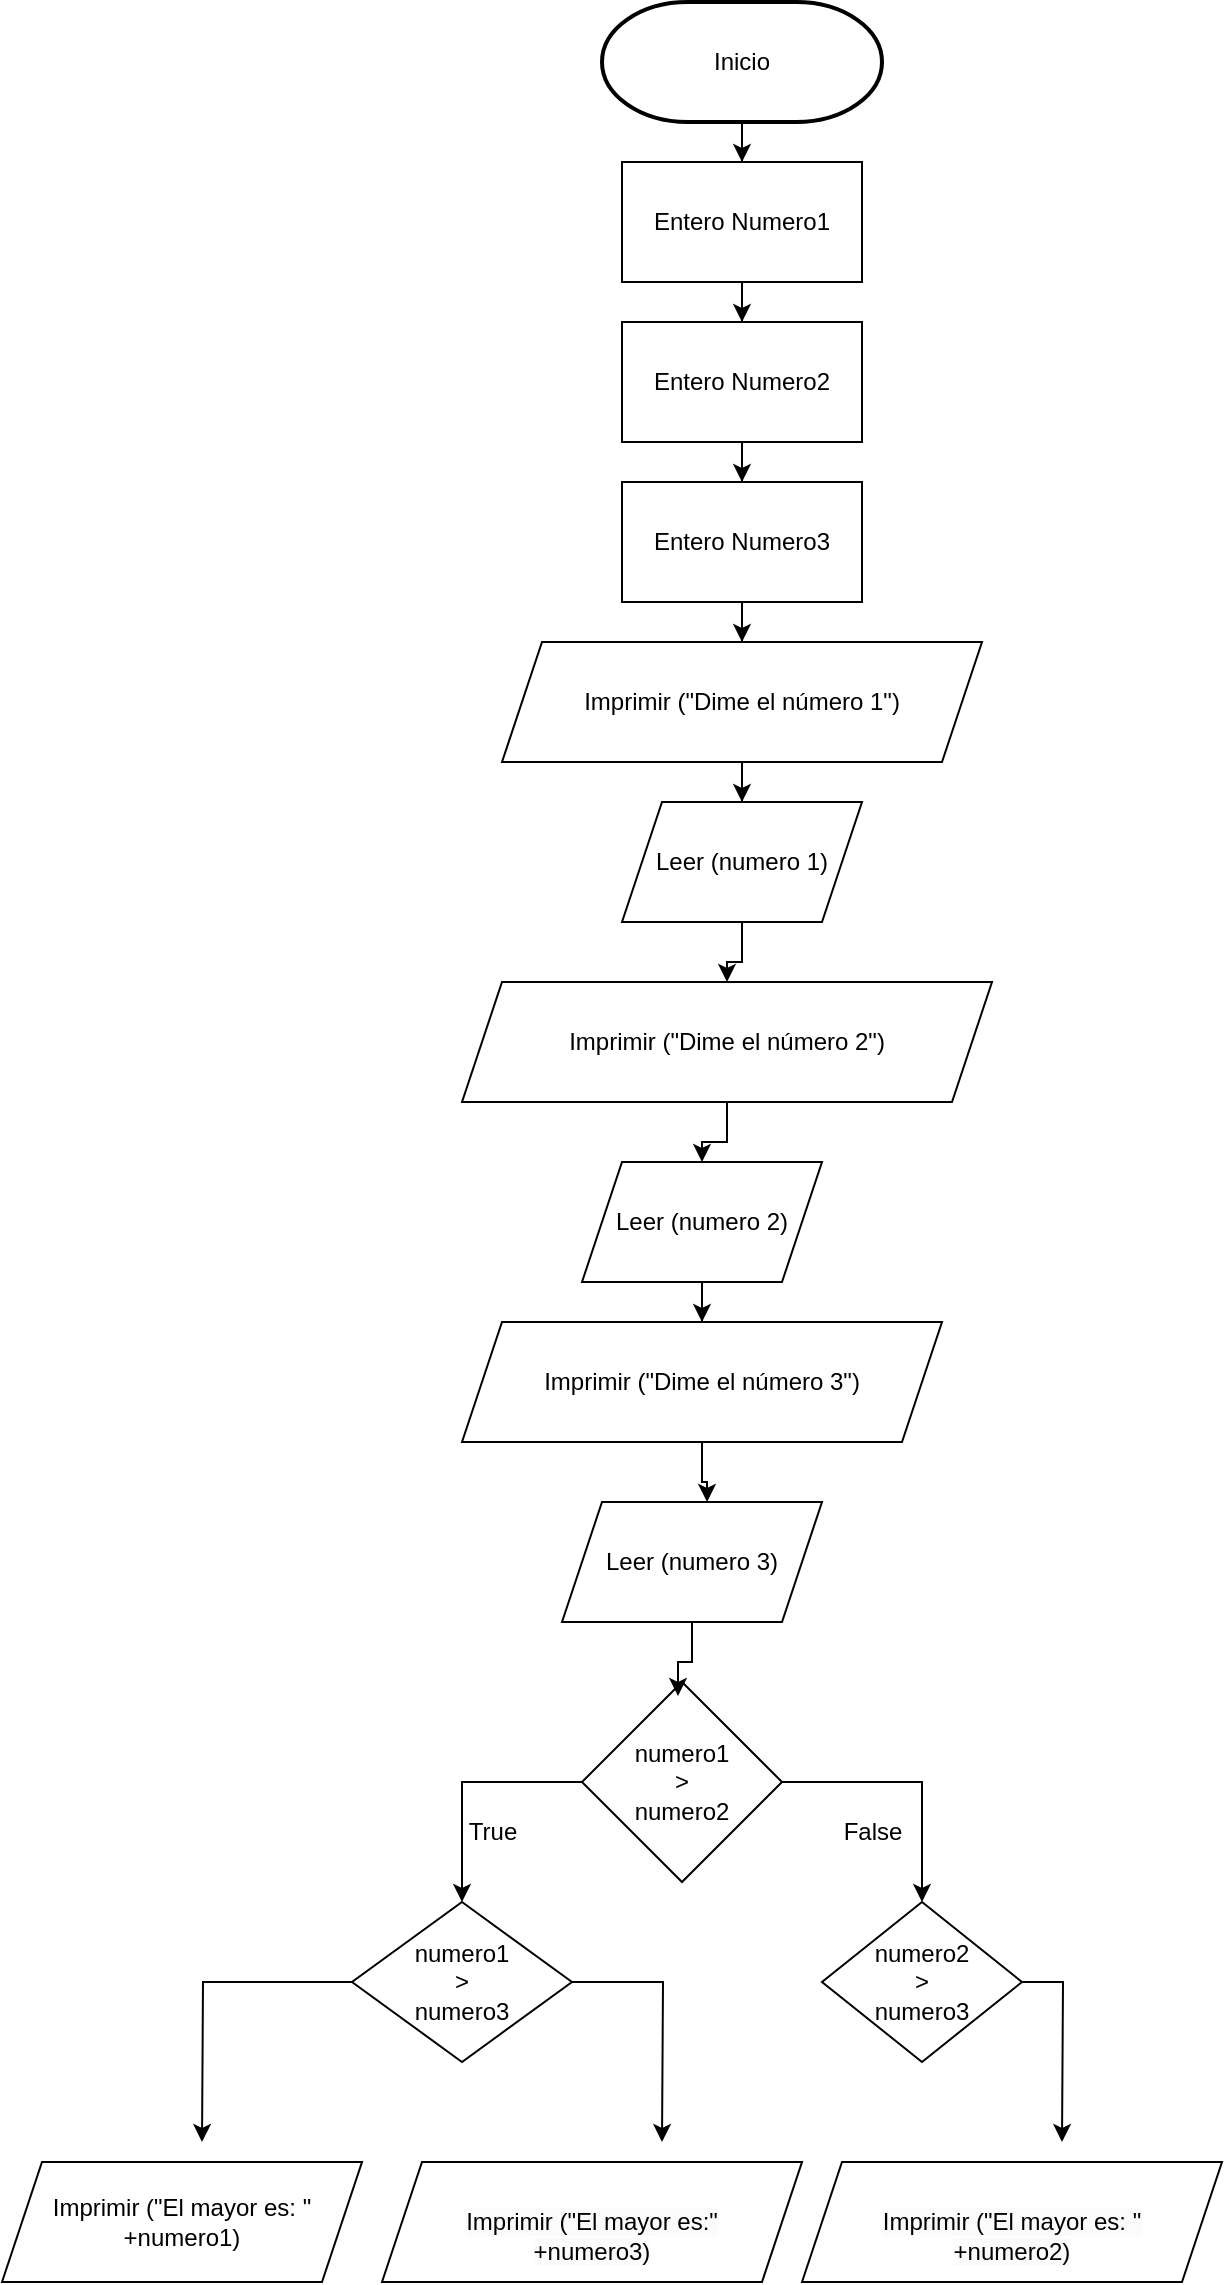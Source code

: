<mxfile version="22.0.4" type="device">
  <diagram id="C5RBs43oDa-KdzZeNtuy" name="Page-1">
    <mxGraphModel dx="1723" dy="753" grid="1" gridSize="10" guides="1" tooltips="1" connect="1" arrows="1" fold="1" page="1" pageScale="1" pageWidth="827" pageHeight="1169" math="0" shadow="0">
      <root>
        <mxCell id="WIyWlLk6GJQsqaUBKTNV-0" />
        <mxCell id="WIyWlLk6GJQsqaUBKTNV-1" parent="WIyWlLk6GJQsqaUBKTNV-0" />
        <mxCell id="gm-yubCqo1Sg5wJiPhqE-2" value="" style="edgeStyle=orthogonalEdgeStyle;rounded=0;orthogonalLoop=1;jettySize=auto;html=1;" parent="WIyWlLk6GJQsqaUBKTNV-1" source="gm-yubCqo1Sg5wJiPhqE-0" target="gm-yubCqo1Sg5wJiPhqE-1" edge="1">
          <mxGeometry relative="1" as="geometry" />
        </mxCell>
        <mxCell id="gm-yubCqo1Sg5wJiPhqE-0" value="Inicio" style="strokeWidth=2;html=1;shape=mxgraph.flowchart.terminator;whiteSpace=wrap;" parent="WIyWlLk6GJQsqaUBKTNV-1" vertex="1">
          <mxGeometry x="160" y="20" width="140" height="60" as="geometry" />
        </mxCell>
        <mxCell id="gm-yubCqo1Sg5wJiPhqE-4" style="edgeStyle=orthogonalEdgeStyle;rounded=0;orthogonalLoop=1;jettySize=auto;html=1;" parent="WIyWlLk6GJQsqaUBKTNV-1" source="gm-yubCqo1Sg5wJiPhqE-1" target="gm-yubCqo1Sg5wJiPhqE-3" edge="1">
          <mxGeometry relative="1" as="geometry" />
        </mxCell>
        <mxCell id="gm-yubCqo1Sg5wJiPhqE-1" value="Entero Numero1" style="rounded=0;whiteSpace=wrap;html=1;" parent="WIyWlLk6GJQsqaUBKTNV-1" vertex="1">
          <mxGeometry x="170" y="100" width="120" height="60" as="geometry" />
        </mxCell>
        <mxCell id="gm-yubCqo1Sg5wJiPhqE-11" style="edgeStyle=orthogonalEdgeStyle;rounded=0;orthogonalLoop=1;jettySize=auto;html=1;" parent="WIyWlLk6GJQsqaUBKTNV-1" source="gm-yubCqo1Sg5wJiPhqE-3" target="gm-yubCqo1Sg5wJiPhqE-5" edge="1">
          <mxGeometry relative="1" as="geometry" />
        </mxCell>
        <mxCell id="gm-yubCqo1Sg5wJiPhqE-3" value="Entero Numero2" style="rounded=0;whiteSpace=wrap;html=1;" parent="WIyWlLk6GJQsqaUBKTNV-1" vertex="1">
          <mxGeometry x="170" y="180" width="120" height="60" as="geometry" />
        </mxCell>
        <mxCell id="gm-yubCqo1Sg5wJiPhqE-12" style="edgeStyle=orthogonalEdgeStyle;rounded=0;orthogonalLoop=1;jettySize=auto;html=1;" parent="WIyWlLk6GJQsqaUBKTNV-1" source="gm-yubCqo1Sg5wJiPhqE-5" target="gm-yubCqo1Sg5wJiPhqE-6" edge="1">
          <mxGeometry relative="1" as="geometry" />
        </mxCell>
        <mxCell id="gm-yubCqo1Sg5wJiPhqE-5" value="Entero Numero3" style="whiteSpace=wrap;html=1;" parent="WIyWlLk6GJQsqaUBKTNV-1" vertex="1">
          <mxGeometry x="170" y="260" width="120" height="60" as="geometry" />
        </mxCell>
        <mxCell id="gm-yubCqo1Sg5wJiPhqE-13" style="edgeStyle=orthogonalEdgeStyle;rounded=0;orthogonalLoop=1;jettySize=auto;html=1;" parent="WIyWlLk6GJQsqaUBKTNV-1" source="gm-yubCqo1Sg5wJiPhqE-6" target="gm-yubCqo1Sg5wJiPhqE-10" edge="1">
          <mxGeometry relative="1" as="geometry" />
        </mxCell>
        <mxCell id="gm-yubCqo1Sg5wJiPhqE-6" value="Imprimir (&quot;Dime el número 1&quot;)" style="shape=parallelogram;perimeter=parallelogramPerimeter;whiteSpace=wrap;html=1;fixedSize=1;" parent="WIyWlLk6GJQsqaUBKTNV-1" vertex="1">
          <mxGeometry x="110" y="340" width="240" height="60" as="geometry" />
        </mxCell>
        <mxCell id="gm-yubCqo1Sg5wJiPhqE-16" style="edgeStyle=orthogonalEdgeStyle;rounded=0;orthogonalLoop=1;jettySize=auto;html=1;" parent="WIyWlLk6GJQsqaUBKTNV-1" source="gm-yubCqo1Sg5wJiPhqE-8" target="gm-yubCqo1Sg5wJiPhqE-15" edge="1">
          <mxGeometry relative="1" as="geometry" />
        </mxCell>
        <mxCell id="gm-yubCqo1Sg5wJiPhqE-8" value="Imprimir (&quot;Dime el número 2&quot;)" style="shape=parallelogram;perimeter=parallelogramPerimeter;whiteSpace=wrap;html=1;fixedSize=1;" parent="WIyWlLk6GJQsqaUBKTNV-1" vertex="1">
          <mxGeometry x="90" y="510" width="265" height="60" as="geometry" />
        </mxCell>
        <mxCell id="ArU2y2GqYF4odjyeMt7Y-12" style="edgeStyle=orthogonalEdgeStyle;rounded=0;orthogonalLoop=1;jettySize=auto;html=1;" edge="1" parent="WIyWlLk6GJQsqaUBKTNV-1" source="gm-yubCqo1Sg5wJiPhqE-10" target="gm-yubCqo1Sg5wJiPhqE-8">
          <mxGeometry relative="1" as="geometry" />
        </mxCell>
        <mxCell id="gm-yubCqo1Sg5wJiPhqE-10" value="Leer (numero 1)" style="shape=parallelogram;perimeter=parallelogramPerimeter;whiteSpace=wrap;html=1;fixedSize=1;" parent="WIyWlLk6GJQsqaUBKTNV-1" vertex="1">
          <mxGeometry x="170" y="420" width="120" height="60" as="geometry" />
        </mxCell>
        <mxCell id="ArU2y2GqYF4odjyeMt7Y-3" style="edgeStyle=orthogonalEdgeStyle;rounded=0;orthogonalLoop=1;jettySize=auto;html=1;" edge="1" parent="WIyWlLk6GJQsqaUBKTNV-1" source="gm-yubCqo1Sg5wJiPhqE-15" target="ArU2y2GqYF4odjyeMt7Y-0">
          <mxGeometry relative="1" as="geometry" />
        </mxCell>
        <mxCell id="gm-yubCqo1Sg5wJiPhqE-15" value="Leer (numero 2)" style="shape=parallelogram;perimeter=parallelogramPerimeter;whiteSpace=wrap;html=1;fixedSize=1;" parent="WIyWlLk6GJQsqaUBKTNV-1" vertex="1">
          <mxGeometry x="150" y="600" width="120" height="60" as="geometry" />
        </mxCell>
        <mxCell id="ArU2y2GqYF4odjyeMt7Y-0" value="Imprimir (&quot;Dime el número 3&quot;)" style="shape=parallelogram;perimeter=parallelogramPerimeter;whiteSpace=wrap;html=1;fixedSize=1;" vertex="1" parent="WIyWlLk6GJQsqaUBKTNV-1">
          <mxGeometry x="90" y="680" width="240" height="60" as="geometry" />
        </mxCell>
        <mxCell id="ArU2y2GqYF4odjyeMt7Y-1" value="Leer (numero 3)" style="shape=parallelogram;perimeter=parallelogramPerimeter;whiteSpace=wrap;html=1;fixedSize=1;" vertex="1" parent="WIyWlLk6GJQsqaUBKTNV-1">
          <mxGeometry x="140" y="770" width="130" height="60" as="geometry" />
        </mxCell>
        <mxCell id="ArU2y2GqYF4odjyeMt7Y-2" style="edgeStyle=orthogonalEdgeStyle;rounded=0;orthogonalLoop=1;jettySize=auto;html=1;entryX=0.558;entryY=0;entryDx=0;entryDy=0;entryPerimeter=0;" edge="1" parent="WIyWlLk6GJQsqaUBKTNV-1" source="ArU2y2GqYF4odjyeMt7Y-0" target="ArU2y2GqYF4odjyeMt7Y-1">
          <mxGeometry relative="1" as="geometry" />
        </mxCell>
        <mxCell id="ArU2y2GqYF4odjyeMt7Y-8" style="edgeStyle=orthogonalEdgeStyle;rounded=0;orthogonalLoop=1;jettySize=auto;html=1;" edge="1" parent="WIyWlLk6GJQsqaUBKTNV-1" source="ArU2y2GqYF4odjyeMt7Y-4" target="ArU2y2GqYF4odjyeMt7Y-6">
          <mxGeometry relative="1" as="geometry" />
        </mxCell>
        <mxCell id="ArU2y2GqYF4odjyeMt7Y-9" style="edgeStyle=orthogonalEdgeStyle;rounded=0;orthogonalLoop=1;jettySize=auto;html=1;entryX=0.5;entryY=0;entryDx=0;entryDy=0;" edge="1" parent="WIyWlLk6GJQsqaUBKTNV-1" source="ArU2y2GqYF4odjyeMt7Y-4" target="ArU2y2GqYF4odjyeMt7Y-7">
          <mxGeometry relative="1" as="geometry" />
        </mxCell>
        <mxCell id="ArU2y2GqYF4odjyeMt7Y-4" value="numero1&lt;br&gt;&amp;gt;&lt;br&gt;numero2" style="rhombus;whiteSpace=wrap;html=1;" vertex="1" parent="WIyWlLk6GJQsqaUBKTNV-1">
          <mxGeometry x="150" y="860" width="100" height="100" as="geometry" />
        </mxCell>
        <mxCell id="ArU2y2GqYF4odjyeMt7Y-5" style="edgeStyle=orthogonalEdgeStyle;rounded=0;orthogonalLoop=1;jettySize=auto;html=1;entryX=0.48;entryY=0.07;entryDx=0;entryDy=0;entryPerimeter=0;" edge="1" parent="WIyWlLk6GJQsqaUBKTNV-1" source="ArU2y2GqYF4odjyeMt7Y-1" target="ArU2y2GqYF4odjyeMt7Y-4">
          <mxGeometry relative="1" as="geometry" />
        </mxCell>
        <mxCell id="ArU2y2GqYF4odjyeMt7Y-21" style="edgeStyle=orthogonalEdgeStyle;rounded=0;orthogonalLoop=1;jettySize=auto;html=1;" edge="1" parent="WIyWlLk6GJQsqaUBKTNV-1" source="ArU2y2GqYF4odjyeMt7Y-6">
          <mxGeometry relative="1" as="geometry">
            <mxPoint x="390" y="1090" as="targetPoint" />
          </mxGeometry>
        </mxCell>
        <mxCell id="ArU2y2GqYF4odjyeMt7Y-6" value="numero2&lt;br style=&quot;border-color: var(--border-color);&quot;&gt;&amp;gt;&lt;br style=&quot;border-color: var(--border-color);&quot;&gt;numero3" style="rhombus;whiteSpace=wrap;html=1;" vertex="1" parent="WIyWlLk6GJQsqaUBKTNV-1">
          <mxGeometry x="270" y="970" width="100" height="80" as="geometry" />
        </mxCell>
        <mxCell id="ArU2y2GqYF4odjyeMt7Y-17" style="edgeStyle=orthogonalEdgeStyle;rounded=0;orthogonalLoop=1;jettySize=auto;html=1;" edge="1" parent="WIyWlLk6GJQsqaUBKTNV-1" source="ArU2y2GqYF4odjyeMt7Y-7">
          <mxGeometry relative="1" as="geometry">
            <mxPoint x="-40" y="1090" as="targetPoint" />
          </mxGeometry>
        </mxCell>
        <mxCell id="ArU2y2GqYF4odjyeMt7Y-20" style="edgeStyle=orthogonalEdgeStyle;rounded=0;orthogonalLoop=1;jettySize=auto;html=1;" edge="1" parent="WIyWlLk6GJQsqaUBKTNV-1" source="ArU2y2GqYF4odjyeMt7Y-7">
          <mxGeometry relative="1" as="geometry">
            <mxPoint x="190" y="1090" as="targetPoint" />
          </mxGeometry>
        </mxCell>
        <mxCell id="ArU2y2GqYF4odjyeMt7Y-7" value="numero1&lt;br style=&quot;border-color: var(--border-color);&quot;&gt;&amp;gt;&lt;br style=&quot;border-color: var(--border-color);&quot;&gt;numero3" style="rhombus;whiteSpace=wrap;html=1;" vertex="1" parent="WIyWlLk6GJQsqaUBKTNV-1">
          <mxGeometry x="35" y="970" width="110" height="80" as="geometry" />
        </mxCell>
        <mxCell id="ArU2y2GqYF4odjyeMt7Y-10" value="True" style="text;html=1;align=center;verticalAlign=middle;resizable=0;points=[];autosize=1;strokeColor=none;fillColor=none;" vertex="1" parent="WIyWlLk6GJQsqaUBKTNV-1">
          <mxGeometry x="80" y="920" width="50" height="30" as="geometry" />
        </mxCell>
        <mxCell id="ArU2y2GqYF4odjyeMt7Y-11" value="False" style="text;html=1;align=center;verticalAlign=middle;resizable=0;points=[];autosize=1;strokeColor=none;fillColor=none;" vertex="1" parent="WIyWlLk6GJQsqaUBKTNV-1">
          <mxGeometry x="270" y="920" width="50" height="30" as="geometry" />
        </mxCell>
        <mxCell id="ArU2y2GqYF4odjyeMt7Y-13" value="Imprimir (&quot;El mayor es: &quot;&lt;br&gt;+numero1)" style="shape=parallelogram;perimeter=parallelogramPerimeter;whiteSpace=wrap;html=1;fixedSize=1;" vertex="1" parent="WIyWlLk6GJQsqaUBKTNV-1">
          <mxGeometry x="-140" y="1100" width="180" height="60" as="geometry" />
        </mxCell>
        <mxCell id="ArU2y2GqYF4odjyeMt7Y-18" value="&lt;br&gt;&lt;span style=&quot;color: rgb(0, 0, 0); font-family: Helvetica; font-size: 12px; font-style: normal; font-variant-ligatures: normal; font-variant-caps: normal; font-weight: 400; letter-spacing: normal; orphans: 2; text-align: center; text-indent: 0px; text-transform: none; widows: 2; word-spacing: 0px; -webkit-text-stroke-width: 0px; background-color: rgb(251, 251, 251); text-decoration-thickness: initial; text-decoration-style: initial; text-decoration-color: initial; float: none; display: inline !important;&quot;&gt;Imprimir (&quot;El mayor es:&amp;nbsp;&quot;&lt;br&gt;+numero2)&lt;/span&gt;" style="shape=parallelogram;perimeter=parallelogramPerimeter;whiteSpace=wrap;html=1;fixedSize=1;" vertex="1" parent="WIyWlLk6GJQsqaUBKTNV-1">
          <mxGeometry x="260" y="1100" width="210" height="60" as="geometry" />
        </mxCell>
        <mxCell id="ArU2y2GqYF4odjyeMt7Y-19" value="&lt;br&gt;&lt;span style=&quot;color: rgb(0, 0, 0); font-family: Helvetica; font-size: 12px; font-style: normal; font-variant-ligatures: normal; font-variant-caps: normal; font-weight: 400; letter-spacing: normal; orphans: 2; text-align: center; text-indent: 0px; text-transform: none; widows: 2; word-spacing: 0px; -webkit-text-stroke-width: 0px; background-color: rgb(251, 251, 251); text-decoration-thickness: initial; text-decoration-style: initial; text-decoration-color: initial; float: none; display: inline !important;&quot;&gt;Imprimir (&quot;El mayor es:&quot;&lt;br&gt;+numero3)&lt;/span&gt;" style="shape=parallelogram;perimeter=parallelogramPerimeter;whiteSpace=wrap;html=1;fixedSize=1;" vertex="1" parent="WIyWlLk6GJQsqaUBKTNV-1">
          <mxGeometry x="50" y="1100" width="210" height="60" as="geometry" />
        </mxCell>
      </root>
    </mxGraphModel>
  </diagram>
</mxfile>
